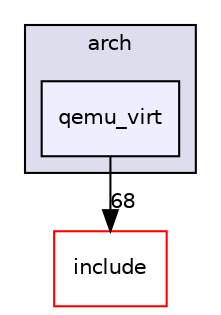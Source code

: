digraph "D:/Pool/eclipse-workspace_aarch64/newspace/raspiOS/src/arch/qemu_virt" {
  compound=true
  node [ fontsize="10", fontname="Helvetica"];
  edge [ labelfontsize="10", labelfontname="Helvetica"];
  subgraph clusterdir_70d5e250c66d001b18da37689179cade {
    graph [ bgcolor="#ddddee", pencolor="black", label="arch" fontname="Helvetica", fontsize="10", URL="dir_70d5e250c66d001b18da37689179cade.html"]
  dir_5131d8d8b01f1a86d9c7891f3508d9ef [shape=box, label="qemu_virt", style="filled", fillcolor="#eeeeff", pencolor="black", URL="dir_5131d8d8b01f1a86d9c7891f3508d9ef.html"];
  }
  dir_d44c64559bbebec7f509842c48db8b23 [shape=box label="include" fillcolor="white" style="filled" color="red" URL="dir_d44c64559bbebec7f509842c48db8b23.html"];
  dir_5131d8d8b01f1a86d9c7891f3508d9ef->dir_d44c64559bbebec7f509842c48db8b23 [headlabel="68", labeldistance=1.5 headhref="dir_000033_000000.html"];
}
